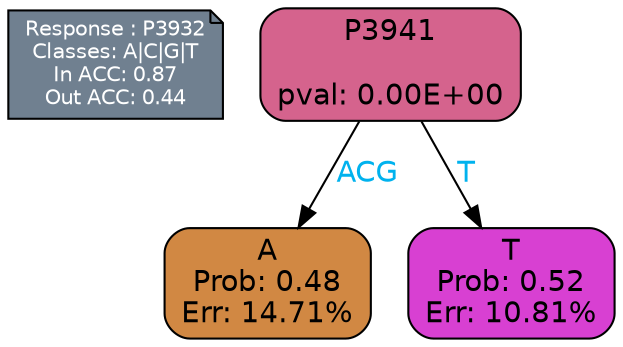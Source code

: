 digraph Tree {
node [shape=box, style="filled, rounded", color="black", fontname=helvetica] ;
graph [ranksep=equally, splines=polylines, bgcolor=transparent, dpi=600] ;
edge [fontname=helvetica] ;
LEGEND [label="Response : P3932
Classes: A|C|G|T
In ACC: 0.87
Out ACC: 0.44
",shape=note,align=left,style=filled,fillcolor="slategray",fontcolor="white",fontsize=10];1 [label="P3941

pval: 0.00E+00", fillcolor="#d5638d"] ;
2 [label="A
Prob: 0.48
Err: 14.71%", fillcolor="#d18843"] ;
3 [label="T
Prob: 0.52
Err: 10.81%", fillcolor="#d840d2"] ;
1 -> 2 [label="ACG",fontcolor=deepskyblue2] ;
1 -> 3 [label="T",fontcolor=deepskyblue2] ;
{rank = same; 2;3;}{rank = same; LEGEND;1;}}